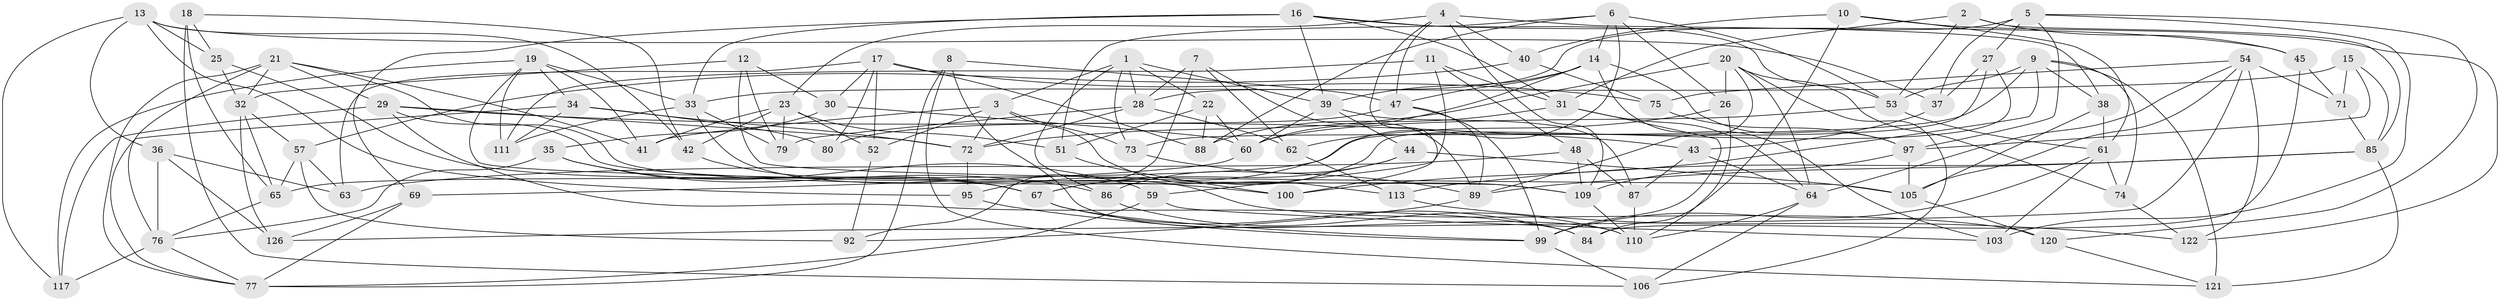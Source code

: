 // original degree distribution, {4: 1.0}
// Generated by graph-tools (version 1.1) at 2025/11/02/27/25 16:11:42]
// undirected, 92 vertices, 222 edges
graph export_dot {
graph [start="1"]
  node [color=gray90,style=filled];
  1 [super="+107"];
  2;
  3 [super="+102"];
  4 [super="+132"];
  5 [super="+50"];
  6 [super="+46"];
  7;
  8;
  9 [super="+68"];
  10;
  11;
  12;
  13 [super="+55"];
  14 [super="+125"];
  15;
  16 [super="+82"];
  17 [super="+58"];
  18;
  19 [super="+24"];
  20 [super="+70"];
  21 [super="+49"];
  22;
  23 [super="+116"];
  25;
  26;
  27;
  28 [super="+90"];
  29 [super="+78"];
  30;
  31 [super="+83"];
  32 [super="+98"];
  33 [super="+101"];
  34 [super="+115"];
  35;
  36;
  37;
  38;
  39 [super="+81"];
  40;
  41;
  42;
  43;
  44;
  45;
  47 [super="+96"];
  48;
  51;
  52;
  53 [super="+93"];
  54 [super="+56"];
  57 [super="+94"];
  59;
  60 [super="+66"];
  61 [super="+108"];
  62;
  63;
  64 [super="+114"];
  65 [super="+129"];
  67 [super="+124"];
  69;
  71;
  72 [super="+104"];
  73;
  74;
  75;
  76 [super="+127"];
  77 [super="+128"];
  79;
  80;
  84;
  85 [super="+123"];
  86;
  87;
  88;
  89 [super="+91"];
  92;
  95;
  97 [super="+119"];
  99 [super="+112"];
  100;
  103;
  105 [super="+130"];
  106;
  109 [super="+131"];
  110 [super="+118"];
  111;
  113;
  117;
  120;
  121;
  122;
  126;
  1 -- 73;
  1 -- 22;
  1 -- 3;
  1 -- 86;
  1 -- 28;
  1 -- 39;
  2 -- 45;
  2 -- 31;
  2 -- 85;
  2 -- 53;
  3 -- 52;
  3 -- 113;
  3 -- 72;
  3 -- 41;
  3 -- 73;
  4 -- 38;
  4 -- 100;
  4 -- 23;
  4 -- 40;
  4 -- 109;
  4 -- 47;
  5 -- 97;
  5 -- 28;
  5 -- 120;
  5 -- 27;
  5 -- 37;
  5 -- 103;
  6 -- 51;
  6 -- 88;
  6 -- 26;
  6 -- 95;
  6 -- 14;
  6 -- 53;
  7 -- 62;
  7 -- 92;
  7 -- 28;
  7 -- 89;
  8 -- 121;
  8 -- 47;
  8 -- 110;
  8 -- 77;
  9 -- 38;
  9 -- 74;
  9 -- 73;
  9 -- 100;
  9 -- 121;
  9 -- 53;
  10 -- 40;
  10 -- 84;
  10 -- 122;
  10 -- 61;
  11 -- 111;
  11 -- 48;
  11 -- 59;
  11 -- 31;
  12 -- 30;
  12 -- 105;
  12 -- 79;
  12 -- 32;
  13 -- 42;
  13 -- 25;
  13 -- 117;
  13 -- 36;
  13 -- 37;
  13 -- 95;
  14 -- 47;
  14 -- 103;
  14 -- 97;
  14 -- 60;
  14 -- 39;
  15 -- 71;
  15 -- 33;
  15 -- 97;
  15 -- 85;
  16 -- 69;
  16 -- 33;
  16 -- 31;
  16 -- 45;
  16 -- 53;
  16 -- 39;
  17 -- 88;
  17 -- 63;
  17 -- 30;
  17 -- 80;
  17 -- 75;
  17 -- 52;
  18 -- 25;
  18 -- 42;
  18 -- 106;
  18 -- 65;
  19 -- 34;
  19 -- 111;
  19 -- 41;
  19 -- 117;
  19 -- 33;
  19 -- 109;
  20 -- 106;
  20 -- 26;
  20 -- 72;
  20 -- 64;
  20 -- 74;
  20 -- 89;
  21 -- 41;
  21 -- 29;
  21 -- 32;
  21 -- 109;
  21 -- 77;
  21 -- 76;
  22 -- 60;
  22 -- 51;
  22 -- 88;
  23 -- 42;
  23 -- 41;
  23 -- 79;
  23 -- 51;
  23 -- 52;
  25 -- 67;
  25 -- 32;
  26 -- 110;
  26 -- 62;
  27 -- 65;
  27 -- 37;
  27 -- 67;
  28 -- 62;
  28 -- 72;
  28 -- 79;
  29 -- 84;
  29 -- 100;
  29 -- 72;
  29 -- 117;
  29 -- 43;
  30 -- 35;
  30 -- 60;
  31 -- 88;
  31 -- 99;
  31 -- 64;
  32 -- 126;
  32 -- 57;
  32 -- 65;
  33 -- 120;
  33 -- 111;
  33 -- 79;
  34 -- 80 [weight=2];
  34 -- 72;
  34 -- 111;
  34 -- 77;
  35 -- 86;
  35 -- 76;
  35 -- 59;
  36 -- 63;
  36 -- 126;
  36 -- 76;
  37 -- 43;
  38 -- 105;
  38 -- 61;
  39 -- 87;
  39 -- 60;
  39 -- 44;
  40 -- 75;
  40 -- 57;
  42 -- 67;
  43 -- 64;
  43 -- 87;
  44 -- 67;
  44 -- 86;
  44 -- 105;
  45 -- 71;
  45 -- 84;
  47 -- 99;
  47 -- 89;
  47 -- 80;
  48 -- 63;
  48 -- 87;
  48 -- 109;
  51 -- 100;
  52 -- 92;
  53 -- 61;
  53 -- 60;
  54 -- 105;
  54 -- 75;
  54 -- 126;
  54 -- 64;
  54 -- 122;
  54 -- 71;
  57 -- 92;
  57 -- 65 [weight=2];
  57 -- 63;
  59 -- 103;
  59 -- 77;
  60 -- 69;
  61 -- 103;
  61 -- 74;
  61 -- 99;
  62 -- 113;
  64 -- 106;
  64 -- 110;
  65 -- 76;
  67 -- 99;
  67 -- 84;
  69 -- 126;
  69 -- 77;
  71 -- 85;
  72 -- 95;
  73 -- 89;
  74 -- 122;
  75 -- 97;
  76 -- 77;
  76 -- 117;
  85 -- 113;
  85 -- 121;
  85 -- 89;
  86 -- 110;
  87 -- 110;
  89 -- 92;
  95 -- 99;
  97 -- 109;
  97 -- 105;
  99 -- 106;
  105 -- 120;
  109 -- 110;
  113 -- 122;
  120 -- 121;
}
